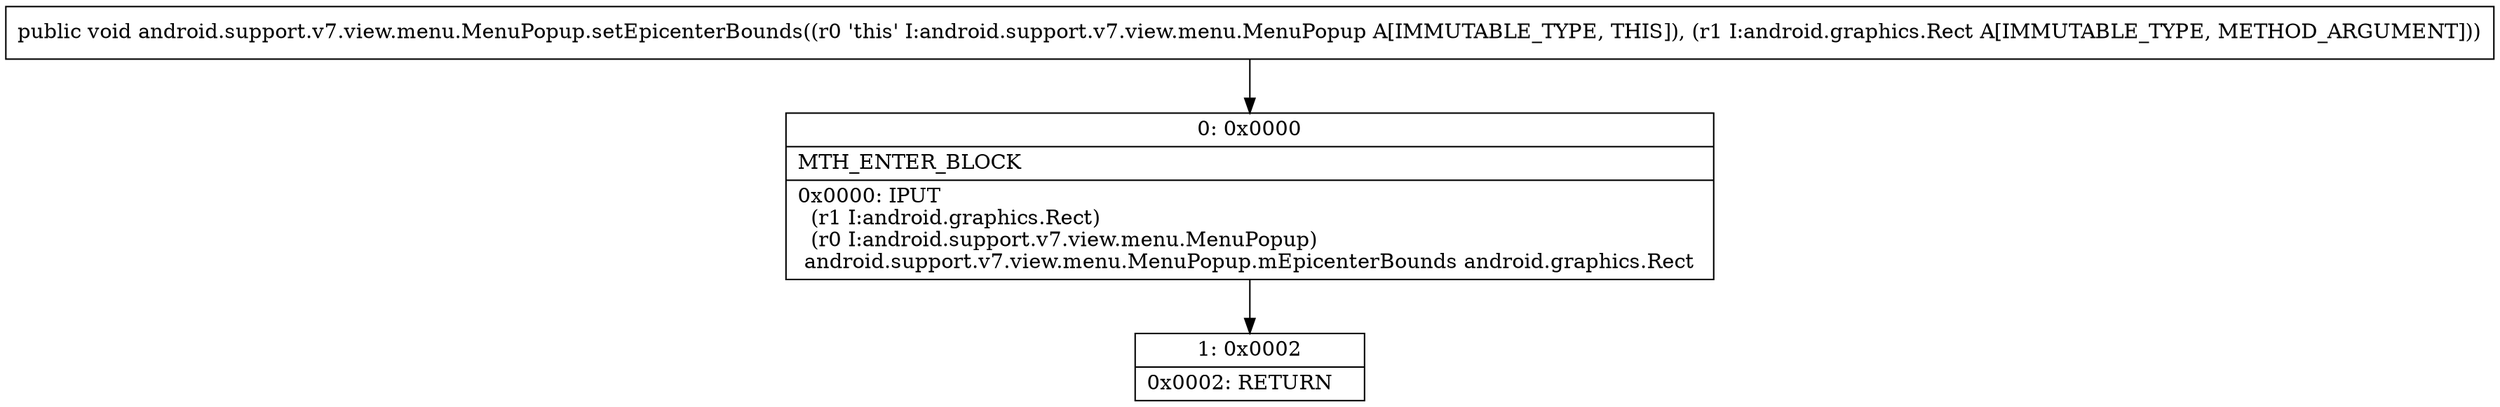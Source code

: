 digraph "CFG forandroid.support.v7.view.menu.MenuPopup.setEpicenterBounds(Landroid\/graphics\/Rect;)V" {
Node_0 [shape=record,label="{0\:\ 0x0000|MTH_ENTER_BLOCK\l|0x0000: IPUT  \l  (r1 I:android.graphics.Rect)\l  (r0 I:android.support.v7.view.menu.MenuPopup)\l android.support.v7.view.menu.MenuPopup.mEpicenterBounds android.graphics.Rect \l}"];
Node_1 [shape=record,label="{1\:\ 0x0002|0x0002: RETURN   \l}"];
MethodNode[shape=record,label="{public void android.support.v7.view.menu.MenuPopup.setEpicenterBounds((r0 'this' I:android.support.v7.view.menu.MenuPopup A[IMMUTABLE_TYPE, THIS]), (r1 I:android.graphics.Rect A[IMMUTABLE_TYPE, METHOD_ARGUMENT])) }"];
MethodNode -> Node_0;
Node_0 -> Node_1;
}

